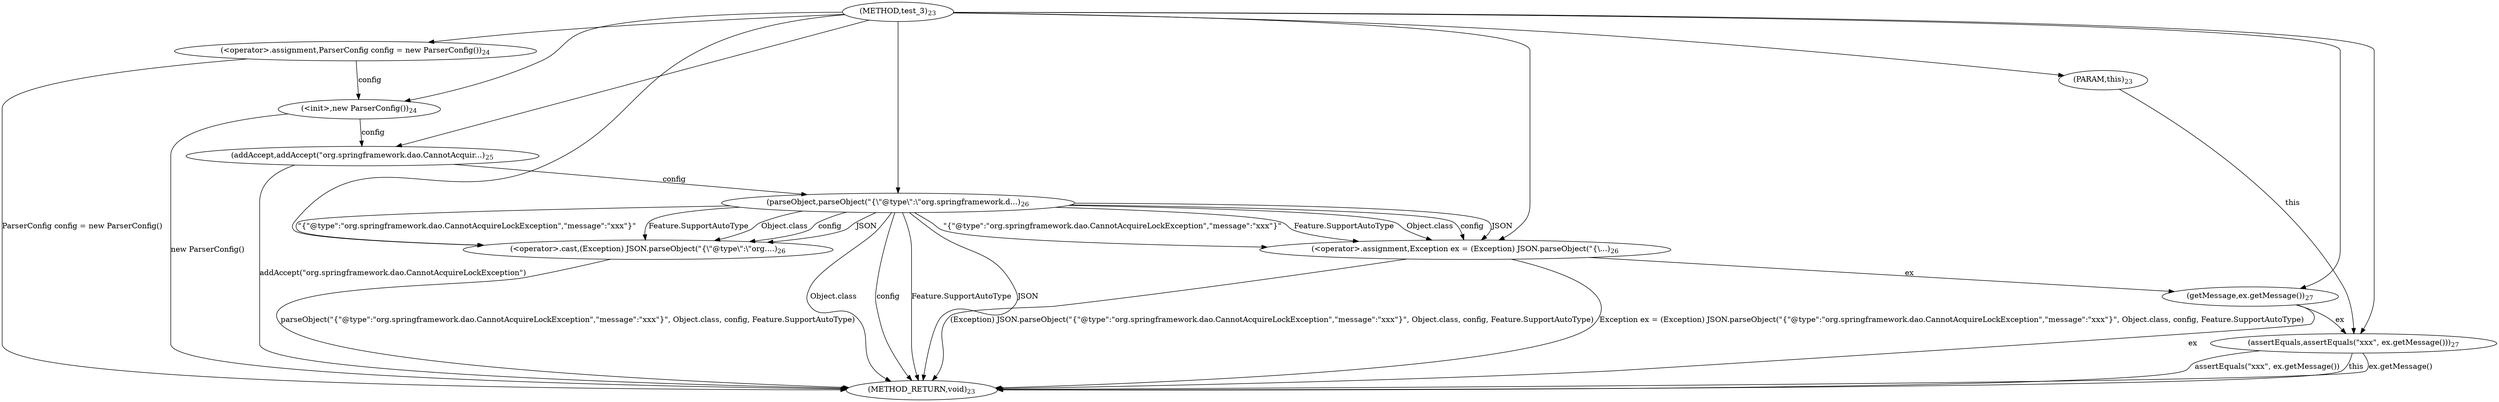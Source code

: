 digraph "test_3" {  
"29" [label = <(METHOD,test_3)<SUB>23</SUB>> ]
"61" [label = <(METHOD_RETURN,void)<SUB>23</SUB>> ]
"4" [label = <(PARAM,this)<SUB>23</SUB>> ]
"32" [label = <(&lt;operator&gt;.assignment,ParserConfig config = new ParserConfig())<SUB>24</SUB>> ]
"35" [label = <(&lt;init&gt;,new ParserConfig())<SUB>24</SUB>> ]
"37" [label = <(addAccept,addAccept(&quot;org.springframework.dao.CannotAcquir...)<SUB>25</SUB>> ]
"41" [label = <(&lt;operator&gt;.assignment,Exception ex = (Exception) JSON.parseObject(&quot;{\...)<SUB>26</SUB>> ]
"55" [label = <(assertEquals,assertEquals(&quot;xxx&quot;, ex.getMessage()))<SUB>27</SUB>> ]
"32" [label = <(&lt;operator&gt;.assignment,ParserConfig config = new ParserConfig())<SUB>24</SUB>> ]
"32" [label = <(&lt;operator&gt;.assignment,ParserConfig config = new ParserConfig())<SUB>24</SUB>> ]
"35" [label = <(&lt;init&gt;,new ParserConfig())<SUB>24</SUB>> ]
"37" [label = <(addAccept,addAccept(&quot;org.springframework.dao.CannotAcquir...)<SUB>25</SUB>> ]
"37" [label = <(addAccept,addAccept(&quot;org.springframework.dao.CannotAcquir...)<SUB>25</SUB>> ]
"41" [label = <(&lt;operator&gt;.assignment,Exception ex = (Exception) JSON.parseObject(&quot;{\...)<SUB>26</SUB>> ]
"41" [label = <(&lt;operator&gt;.assignment,Exception ex = (Exception) JSON.parseObject(&quot;{\...)<SUB>26</SUB>> ]
"55" [label = <(assertEquals,assertEquals(&quot;xxx&quot;, ex.getMessage()))<SUB>27</SUB>> ]
"55" [label = <(assertEquals,assertEquals(&quot;xxx&quot;, ex.getMessage()))<SUB>27</SUB>> ]
"55" [label = <(assertEquals,assertEquals(&quot;xxx&quot;, ex.getMessage()))<SUB>27</SUB>> ]
"43" [label = <(&lt;operator&gt;.cast,(Exception) JSON.parseObject(&quot;{\&quot;@type\&quot;:\&quot;org....)<SUB>26</SUB>> ]
"43" [label = <(&lt;operator&gt;.cast,(Exception) JSON.parseObject(&quot;{\&quot;@type\&quot;:\&quot;org....)<SUB>26</SUB>> ]
"57" [label = <(getMessage,ex.getMessage())<SUB>27</SUB>> ]
"45" [label = <(parseObject,parseObject(&quot;{\&quot;@type\&quot;:\&quot;org.springframework.d...)<SUB>26</SUB>> ]
"45" [label = <(parseObject,parseObject(&quot;{\&quot;@type\&quot;:\&quot;org.springframework.d...)<SUB>26</SUB>> ]
"45" [label = <(parseObject,parseObject(&quot;{\&quot;@type\&quot;:\&quot;org.springframework.d...)<SUB>26</SUB>> ]
"45" [label = <(parseObject,parseObject(&quot;{\&quot;@type\&quot;:\&quot;org.springframework.d...)<SUB>26</SUB>> ]
"45" [label = <(parseObject,parseObject(&quot;{\&quot;@type\&quot;:\&quot;org.springframework.d...)<SUB>26</SUB>> ]
  "32" -> "61"  [ label = "ParserConfig config = new ParserConfig()"] 
  "35" -> "61"  [ label = "new ParserConfig()"] 
  "37" -> "61"  [ label = "addAccept(&quot;org.springframework.dao.CannotAcquireLockException&quot;)"] 
  "45" -> "61"  [ label = "Object.class"] 
  "45" -> "61"  [ label = "config"] 
  "45" -> "61"  [ label = "Feature.SupportAutoType"] 
  "43" -> "61"  [ label = "parseObject(&quot;{\&quot;@type\&quot;:\&quot;org.springframework.dao.CannotAcquireLockException\&quot;,\&quot;message\&quot;:\&quot;xxx\&quot;}&quot;, Object.class, config, Feature.SupportAutoType)"] 
  "41" -> "61"  [ label = "(Exception) JSON.parseObject(&quot;{\&quot;@type\&quot;:\&quot;org.springframework.dao.CannotAcquireLockException\&quot;,\&quot;message\&quot;:\&quot;xxx\&quot;}&quot;, Object.class, config, Feature.SupportAutoType)"] 
  "41" -> "61"  [ label = "Exception ex = (Exception) JSON.parseObject(&quot;{\&quot;@type\&quot;:\&quot;org.springframework.dao.CannotAcquireLockException\&quot;,\&quot;message\&quot;:\&quot;xxx\&quot;}&quot;, Object.class, config, Feature.SupportAutoType)"] 
  "55" -> "61"  [ label = "this"] 
  "57" -> "61"  [ label = "ex"] 
  "55" -> "61"  [ label = "ex.getMessage()"] 
  "55" -> "61"  [ label = "assertEquals(&quot;xxx&quot;, ex.getMessage())"] 
  "45" -> "61"  [ label = "JSON"] 
  "29" -> "4" 
  "29" -> "32" 
  "29" -> "41" 
  "45" -> "41"  [ label = "JSON"] 
  "45" -> "41"  [ label = "&quot;{\&quot;@type\&quot;:\&quot;org.springframework.dao.CannotAcquireLockException\&quot;,\&quot;message\&quot;:\&quot;xxx\&quot;}&quot;"] 
  "45" -> "41"  [ label = "Feature.SupportAutoType"] 
  "45" -> "41"  [ label = "Object.class"] 
  "45" -> "41"  [ label = "config"] 
  "32" -> "35"  [ label = "config"] 
  "29" -> "35" 
  "35" -> "37"  [ label = "config"] 
  "29" -> "37" 
  "4" -> "55"  [ label = "this"] 
  "29" -> "55" 
  "57" -> "55"  [ label = "ex"] 
  "29" -> "43" 
  "45" -> "43"  [ label = "JSON"] 
  "45" -> "43"  [ label = "&quot;{\&quot;@type\&quot;:\&quot;org.springframework.dao.CannotAcquireLockException\&quot;,\&quot;message\&quot;:\&quot;xxx\&quot;}&quot;"] 
  "45" -> "43"  [ label = "Feature.SupportAutoType"] 
  "45" -> "43"  [ label = "Object.class"] 
  "45" -> "43"  [ label = "config"] 
  "41" -> "57"  [ label = "ex"] 
  "29" -> "57" 
  "29" -> "45" 
  "37" -> "45"  [ label = "config"] 
}
